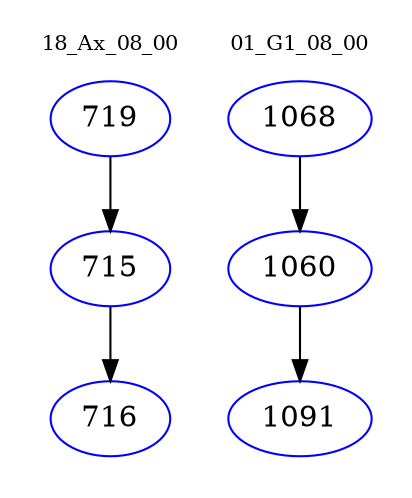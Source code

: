 digraph{
subgraph cluster_0 {
color = white
label = "18_Ax_08_00";
fontsize=10;
T0_719 [label="719", color="blue"]
T0_719 -> T0_715 [color="black"]
T0_715 [label="715", color="blue"]
T0_715 -> T0_716 [color="black"]
T0_716 [label="716", color="blue"]
}
subgraph cluster_1 {
color = white
label = "01_G1_08_00";
fontsize=10;
T1_1068 [label="1068", color="blue"]
T1_1068 -> T1_1060 [color="black"]
T1_1060 [label="1060", color="blue"]
T1_1060 -> T1_1091 [color="black"]
T1_1091 [label="1091", color="blue"]
}
}
